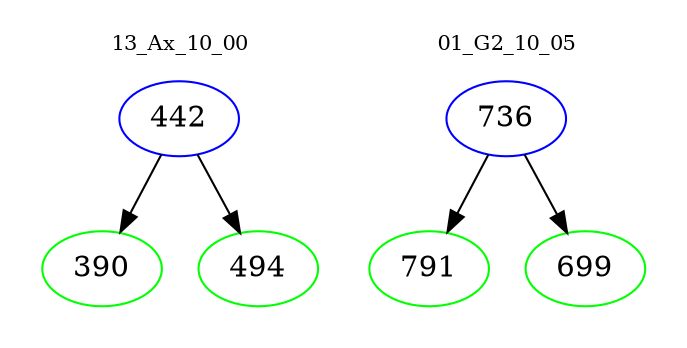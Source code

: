 digraph{
subgraph cluster_0 {
color = white
label = "13_Ax_10_00";
fontsize=10;
T0_442 [label="442", color="blue"]
T0_442 -> T0_390 [color="black"]
T0_390 [label="390", color="green"]
T0_442 -> T0_494 [color="black"]
T0_494 [label="494", color="green"]
}
subgraph cluster_1 {
color = white
label = "01_G2_10_05";
fontsize=10;
T1_736 [label="736", color="blue"]
T1_736 -> T1_791 [color="black"]
T1_791 [label="791", color="green"]
T1_736 -> T1_699 [color="black"]
T1_699 [label="699", color="green"]
}
}
